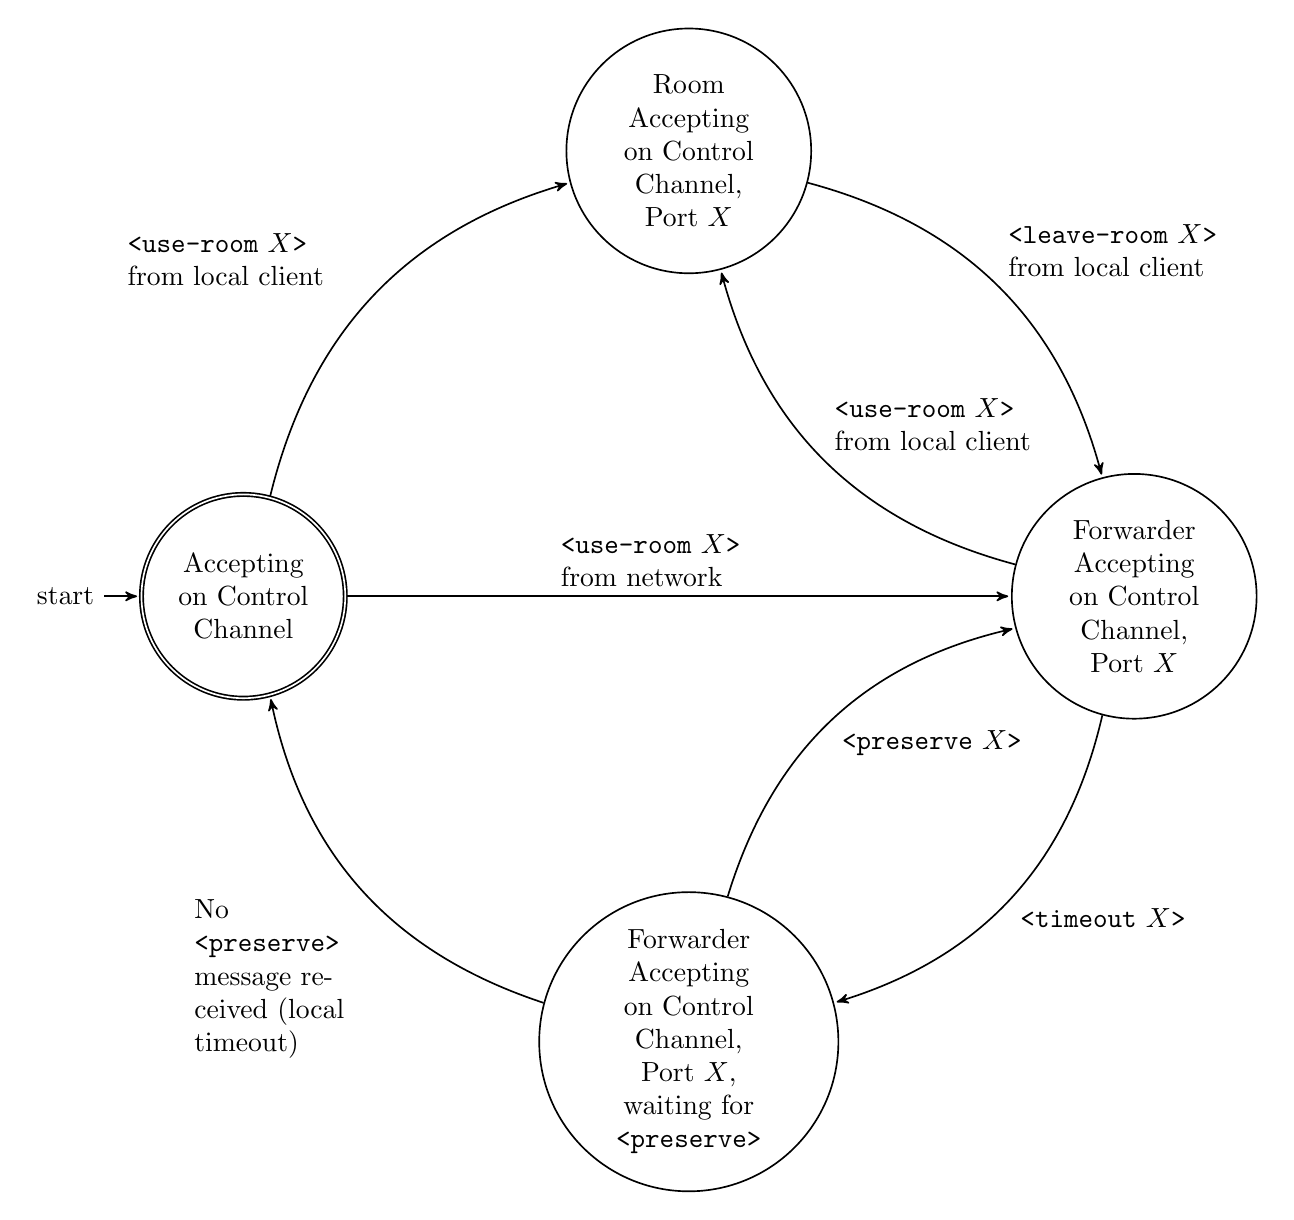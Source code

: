     \begin{tikzpicture}[->,>=stealth',shorten >=1pt,auto,semithick, node
    distance=8cm]
      \node[state, initial, text width=2cm, align=center, accepting] (q1) at (0,0)
        {Accepting on Control Channel};
      \node[state, text width=2cm, align=center, above right of=q1] (q2)
        {Room Accepting on Control Channel, Port $X$};
      \node[state, text width=2cm, align=center, below right of=q1] (q3)
        {Forwarder Accepting on Control Channel, Port $X$, waiting for
        \texttt{<preserve>}};
      \node[state, text width=2cm, align=center, above right of=q3] (q4)
        {Forwarder Accepting on Control Channel, Port $X$};

      \path
            (q1) edge[text width=3cm, bend left] node {\texttt{<use-room $X$>} from local client} (q2)
            (q2) edge[text width=3cm, bend left] node {\texttt{<leave-room $X$>} from local client} (q4)
            (q4) edge[text width=3cm, bend left] node[above right] {\texttt{<use-room $X$>} from local client} (q2)
            (q4) edge[text width=3cm, bend left] node {\texttt{<timeout $X$>}} (q3)
            (q3) edge[text width=3cm, bend left] node[below right] {\texttt{<preserve $X$>}} (q4)
            (q3) edge[text width=2cm, bend left] node {No \texttt{<preserve>} message received (local timeout)} (q1)
            (q1) edge[text width=3cm] node {\texttt{<use-room $X$>} from network} (q4)
            ;
    \end{tikzpicture}
